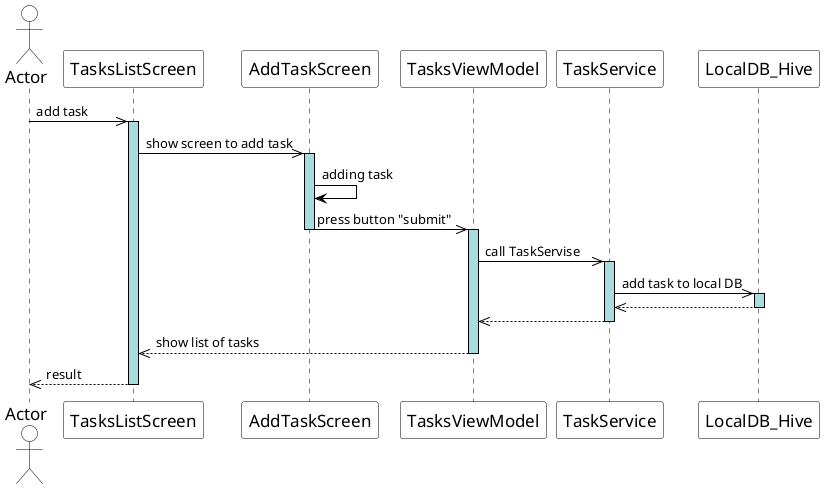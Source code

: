 @startuml

skinparam sequence {
ArrowColor Black
ActorBorderColor Black
LifeLineBorderColor Black
LifeLineBackgroundColor #A9DCDF

ParticipantBorderColor Black
ParticipantBackgroundColor White
ParticipantFontName Impact
ParticipantFontSize 17
ParticipantFontColor Black

ActorBackgroundColor White
ActorFontColor Black
ActorFontSize 17
ActorFontName Aapex
}

actor       Actor     as A
participant TasksListScreen as TLS
participant AddTaskScreen as ATS
participant TasksViewModel as TVM
participant TaskService as TS
participant LocalDB_Hive as LDBH


A ->> TLS: add task
activate TLS
TLS ->> ATS:show screen to add task
activate ATS
ATS -> ATS: adding task
ATS ->> TVM : press button "submit"
deactivate ATS
activate TVM
TVM ->> TS: call TaskServise
activate TS
TS ->> LDBH: add task to local DB
activate LDBH

LDBH -->> TS:
deactivate LDBH
TS -->> TVM
deactivate TS
TVM -->> TLS:show list of tasks
deactivate TVM
TLS -->> A: result
deactivate TLS


@enduml